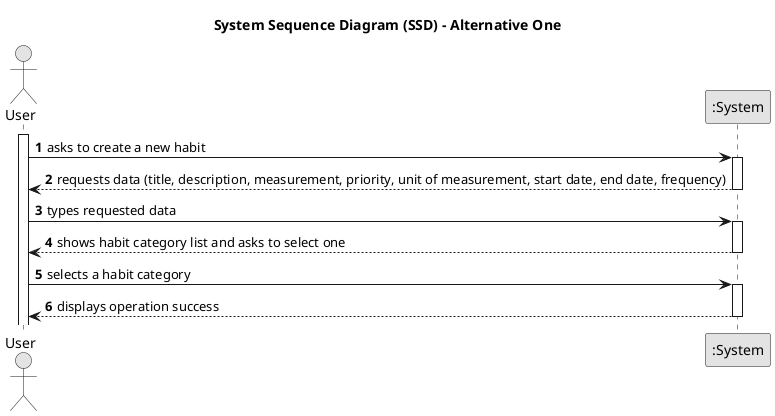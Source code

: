 @startuml
skinparam monochrome true
skinparam packageStyle rectangle
skinparam shadowing false

title System Sequence Diagram (SSD) - Alternative One

autonumber

actor "User" as User
participant ":System" as System

activate User

    User -> System : asks to create a new habit
    activate System

        System --> User : requests data (title, description, measurement, priority, unit of measurement, start date, end date, frequency)
    deactivate System

    User -> System : types requested data
    activate System

        System --> User : shows habit category list and asks to select one
    deactivate System

    User -> System : selects a habit category
    activate System

        System --> User : displays operation success
    deactivate System

@enduml